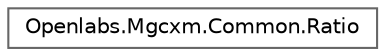 digraph "Graphical Class Hierarchy"
{
 // LATEX_PDF_SIZE
  bgcolor="transparent";
  edge [fontname=Helvetica,fontsize=10,labelfontname=Helvetica,labelfontsize=10];
  node [fontname=Helvetica,fontsize=10,shape=box,height=0.2,width=0.4];
  rankdir="LR";
  Node0 [id="Node000000",label="Openlabs.Mgcxm.Common.Ratio",height=0.2,width=0.4,color="grey40", fillcolor="white", style="filled",URL="$class_openlabs_1_1_mgcxm_1_1_common_1_1_ratio.html",tooltip=" "];
}
